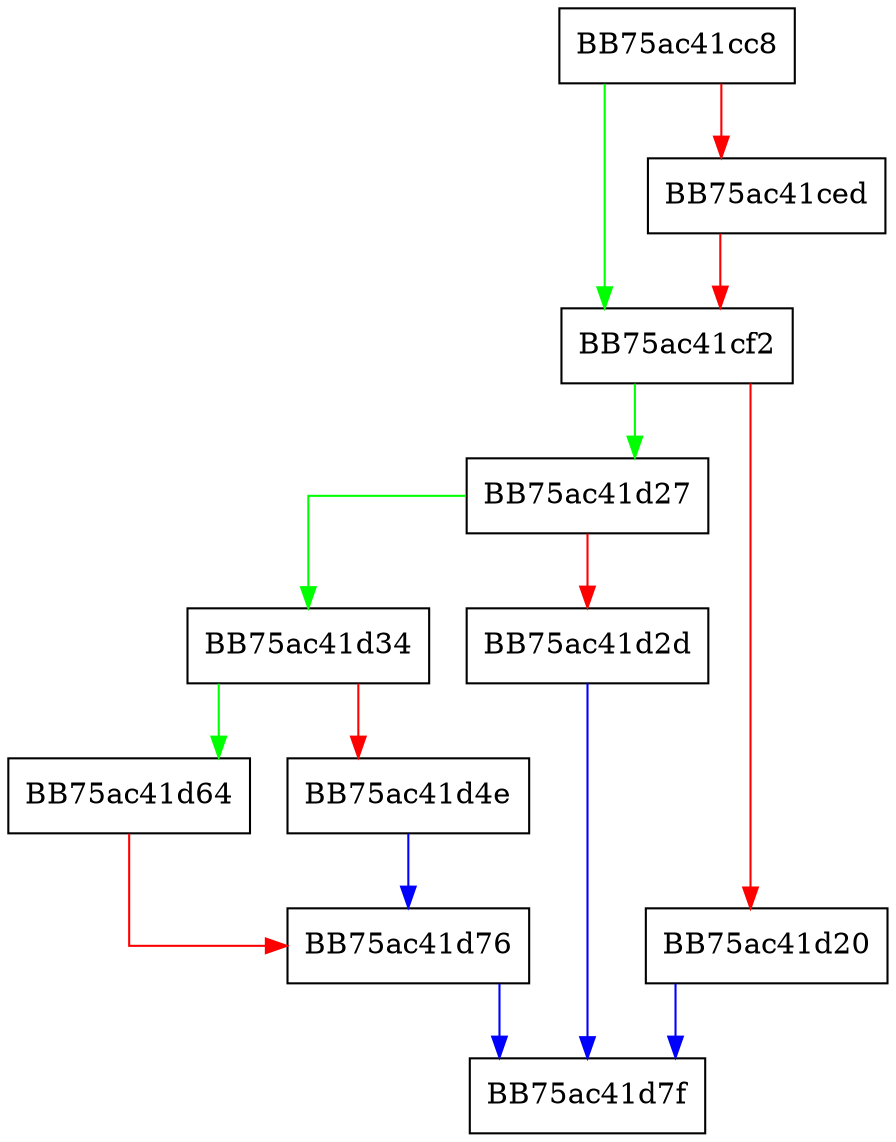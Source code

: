 digraph ParseBootRecord {
  node [shape="box"];
  graph [splines=ortho];
  BB75ac41cc8 -> BB75ac41cf2 [color="green"];
  BB75ac41cc8 -> BB75ac41ced [color="red"];
  BB75ac41ced -> BB75ac41cf2 [color="red"];
  BB75ac41cf2 -> BB75ac41d27 [color="green"];
  BB75ac41cf2 -> BB75ac41d20 [color="red"];
  BB75ac41d20 -> BB75ac41d7f [color="blue"];
  BB75ac41d27 -> BB75ac41d34 [color="green"];
  BB75ac41d27 -> BB75ac41d2d [color="red"];
  BB75ac41d2d -> BB75ac41d7f [color="blue"];
  BB75ac41d34 -> BB75ac41d64 [color="green"];
  BB75ac41d34 -> BB75ac41d4e [color="red"];
  BB75ac41d4e -> BB75ac41d76 [color="blue"];
  BB75ac41d64 -> BB75ac41d76 [color="red"];
  BB75ac41d76 -> BB75ac41d7f [color="blue"];
}